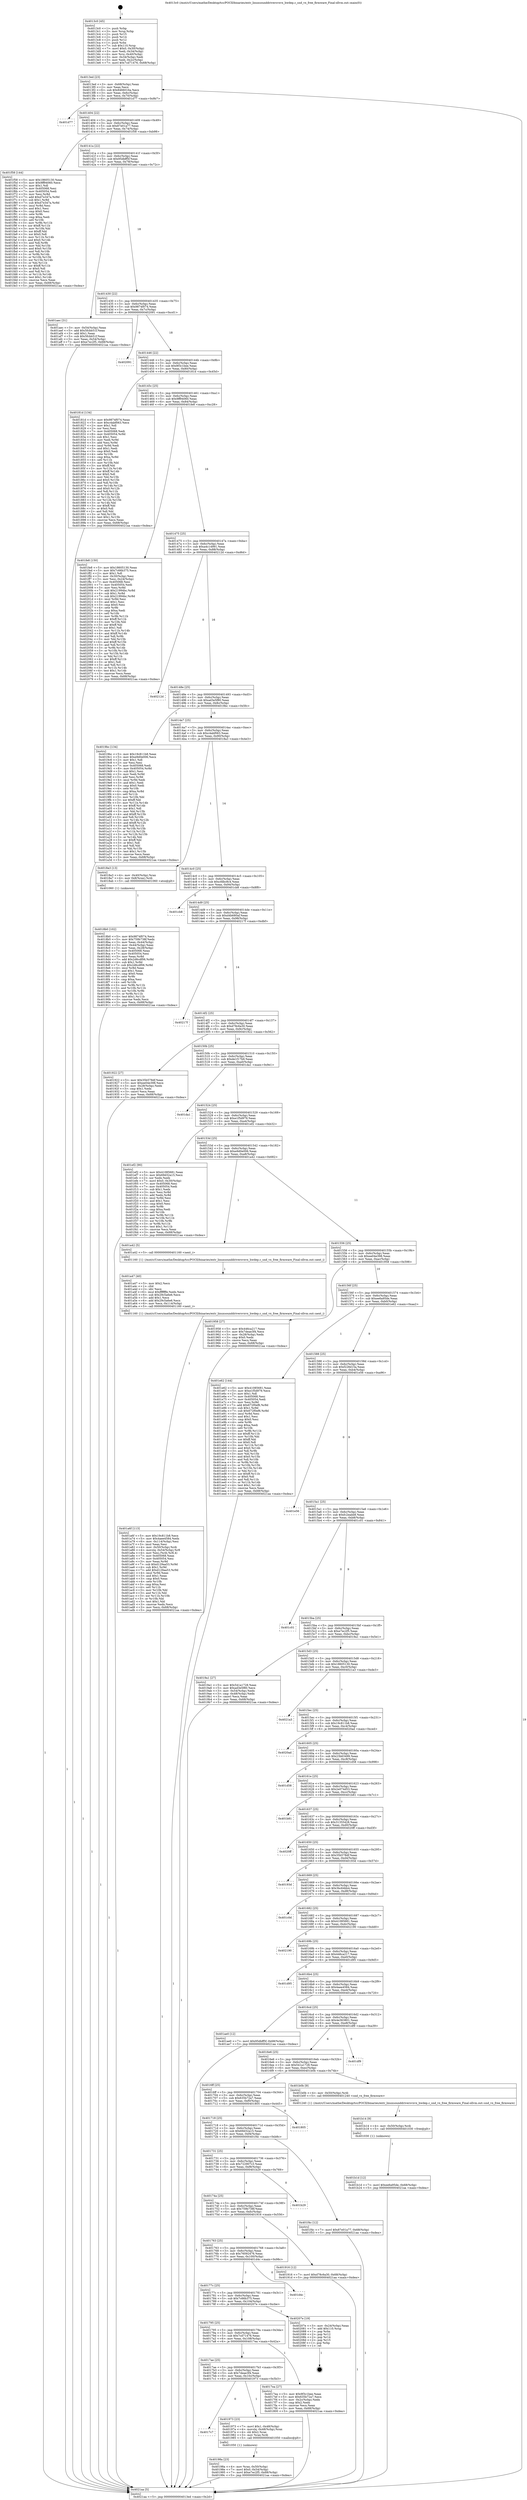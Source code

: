 digraph "0x4013c0" {
  label = "0x4013c0 (/mnt/c/Users/mathe/Desktop/tcc/POCII/binaries/extr_linuxsounddriversvxvx_hwdep.c_snd_vx_free_firmware_Final-ollvm.out::main(0))"
  labelloc = "t"
  node[shape=record]

  Entry [label="",width=0.3,height=0.3,shape=circle,fillcolor=black,style=filled]
  "0x4013ed" [label="{
     0x4013ed [23]\l
     | [instrs]\l
     &nbsp;&nbsp;0x4013ed \<+3\>: mov -0x68(%rbp),%eax\l
     &nbsp;&nbsp;0x4013f0 \<+2\>: mov %eax,%ecx\l
     &nbsp;&nbsp;0x4013f2 \<+6\>: sub $0x8466016a,%ecx\l
     &nbsp;&nbsp;0x4013f8 \<+3\>: mov %eax,-0x6c(%rbp)\l
     &nbsp;&nbsp;0x4013fb \<+3\>: mov %ecx,-0x70(%rbp)\l
     &nbsp;&nbsp;0x4013fe \<+6\>: je 0000000000401d77 \<main+0x9b7\>\l
  }"]
  "0x401d77" [label="{
     0x401d77\l
  }", style=dashed]
  "0x401404" [label="{
     0x401404 [22]\l
     | [instrs]\l
     &nbsp;&nbsp;0x401404 \<+5\>: jmp 0000000000401409 \<main+0x49\>\l
     &nbsp;&nbsp;0x401409 \<+3\>: mov -0x6c(%rbp),%eax\l
     &nbsp;&nbsp;0x40140c \<+5\>: sub $0x87e01a77,%eax\l
     &nbsp;&nbsp;0x401411 \<+3\>: mov %eax,-0x74(%rbp)\l
     &nbsp;&nbsp;0x401414 \<+6\>: je 0000000000401f58 \<main+0xb98\>\l
  }"]
  Exit [label="",width=0.3,height=0.3,shape=circle,fillcolor=black,style=filled,peripheries=2]
  "0x401f58" [label="{
     0x401f58 [144]\l
     | [instrs]\l
     &nbsp;&nbsp;0x401f58 \<+5\>: mov $0x18605130,%eax\l
     &nbsp;&nbsp;0x401f5d \<+5\>: mov $0x9ff94060,%ecx\l
     &nbsp;&nbsp;0x401f62 \<+2\>: mov $0x1,%dl\l
     &nbsp;&nbsp;0x401f64 \<+7\>: mov 0x405068,%esi\l
     &nbsp;&nbsp;0x401f6b \<+7\>: mov 0x405054,%edi\l
     &nbsp;&nbsp;0x401f72 \<+3\>: mov %esi,%r8d\l
     &nbsp;&nbsp;0x401f75 \<+7\>: add $0xd7e347a,%r8d\l
     &nbsp;&nbsp;0x401f7c \<+4\>: sub $0x1,%r8d\l
     &nbsp;&nbsp;0x401f80 \<+7\>: sub $0xd7e347a,%r8d\l
     &nbsp;&nbsp;0x401f87 \<+4\>: imul %r8d,%esi\l
     &nbsp;&nbsp;0x401f8b \<+3\>: and $0x1,%esi\l
     &nbsp;&nbsp;0x401f8e \<+3\>: cmp $0x0,%esi\l
     &nbsp;&nbsp;0x401f91 \<+4\>: sete %r9b\l
     &nbsp;&nbsp;0x401f95 \<+3\>: cmp $0xa,%edi\l
     &nbsp;&nbsp;0x401f98 \<+4\>: setl %r10b\l
     &nbsp;&nbsp;0x401f9c \<+3\>: mov %r9b,%r11b\l
     &nbsp;&nbsp;0x401f9f \<+4\>: xor $0xff,%r11b\l
     &nbsp;&nbsp;0x401fa3 \<+3\>: mov %r10b,%bl\l
     &nbsp;&nbsp;0x401fa6 \<+3\>: xor $0xff,%bl\l
     &nbsp;&nbsp;0x401fa9 \<+3\>: xor $0x0,%dl\l
     &nbsp;&nbsp;0x401fac \<+3\>: mov %r11b,%r14b\l
     &nbsp;&nbsp;0x401faf \<+4\>: and $0x0,%r14b\l
     &nbsp;&nbsp;0x401fb3 \<+3\>: and %dl,%r9b\l
     &nbsp;&nbsp;0x401fb6 \<+3\>: mov %bl,%r15b\l
     &nbsp;&nbsp;0x401fb9 \<+4\>: and $0x0,%r15b\l
     &nbsp;&nbsp;0x401fbd \<+3\>: and %dl,%r10b\l
     &nbsp;&nbsp;0x401fc0 \<+3\>: or %r9b,%r14b\l
     &nbsp;&nbsp;0x401fc3 \<+3\>: or %r10b,%r15b\l
     &nbsp;&nbsp;0x401fc6 \<+3\>: xor %r15b,%r14b\l
     &nbsp;&nbsp;0x401fc9 \<+3\>: or %bl,%r11b\l
     &nbsp;&nbsp;0x401fcc \<+4\>: xor $0xff,%r11b\l
     &nbsp;&nbsp;0x401fd0 \<+3\>: or $0x0,%dl\l
     &nbsp;&nbsp;0x401fd3 \<+3\>: and %dl,%r11b\l
     &nbsp;&nbsp;0x401fd6 \<+3\>: or %r11b,%r14b\l
     &nbsp;&nbsp;0x401fd9 \<+4\>: test $0x1,%r14b\l
     &nbsp;&nbsp;0x401fdd \<+3\>: cmovne %ecx,%eax\l
     &nbsp;&nbsp;0x401fe0 \<+3\>: mov %eax,-0x68(%rbp)\l
     &nbsp;&nbsp;0x401fe3 \<+5\>: jmp 00000000004021aa \<main+0xdea\>\l
  }"]
  "0x40141a" [label="{
     0x40141a [22]\l
     | [instrs]\l
     &nbsp;&nbsp;0x40141a \<+5\>: jmp 000000000040141f \<main+0x5f\>\l
     &nbsp;&nbsp;0x40141f \<+3\>: mov -0x6c(%rbp),%eax\l
     &nbsp;&nbsp;0x401422 \<+5\>: sub $0x95dbff5f,%eax\l
     &nbsp;&nbsp;0x401427 \<+3\>: mov %eax,-0x78(%rbp)\l
     &nbsp;&nbsp;0x40142a \<+6\>: je 0000000000401aec \<main+0x72c\>\l
  }"]
  "0x401b1d" [label="{
     0x401b1d [12]\l
     | [instrs]\l
     &nbsp;&nbsp;0x401b1d \<+7\>: movl $0xee6a95de,-0x68(%rbp)\l
     &nbsp;&nbsp;0x401b24 \<+5\>: jmp 00000000004021aa \<main+0xdea\>\l
  }"]
  "0x401aec" [label="{
     0x401aec [31]\l
     | [instrs]\l
     &nbsp;&nbsp;0x401aec \<+3\>: mov -0x54(%rbp),%eax\l
     &nbsp;&nbsp;0x401aef \<+5\>: add $0x5fcbb51f,%eax\l
     &nbsp;&nbsp;0x401af4 \<+3\>: add $0x1,%eax\l
     &nbsp;&nbsp;0x401af7 \<+5\>: sub $0x5fcbb51f,%eax\l
     &nbsp;&nbsp;0x401afc \<+3\>: mov %eax,-0x54(%rbp)\l
     &nbsp;&nbsp;0x401aff \<+7\>: movl $0xe7ec2f5,-0x68(%rbp)\l
     &nbsp;&nbsp;0x401b06 \<+5\>: jmp 00000000004021aa \<main+0xdea\>\l
  }"]
  "0x401430" [label="{
     0x401430 [22]\l
     | [instrs]\l
     &nbsp;&nbsp;0x401430 \<+5\>: jmp 0000000000401435 \<main+0x75\>\l
     &nbsp;&nbsp;0x401435 \<+3\>: mov -0x6c(%rbp),%eax\l
     &nbsp;&nbsp;0x401438 \<+5\>: sub $0x9874f074,%eax\l
     &nbsp;&nbsp;0x40143d \<+3\>: mov %eax,-0x7c(%rbp)\l
     &nbsp;&nbsp;0x401440 \<+6\>: je 0000000000402091 \<main+0xcd1\>\l
  }"]
  "0x401b14" [label="{
     0x401b14 [9]\l
     | [instrs]\l
     &nbsp;&nbsp;0x401b14 \<+4\>: mov -0x50(%rbp),%rdi\l
     &nbsp;&nbsp;0x401b18 \<+5\>: call 0000000000401030 \<free@plt\>\l
     | [calls]\l
     &nbsp;&nbsp;0x401030 \{1\} (unknown)\l
  }"]
  "0x402091" [label="{
     0x402091\l
  }", style=dashed]
  "0x401446" [label="{
     0x401446 [22]\l
     | [instrs]\l
     &nbsp;&nbsp;0x401446 \<+5\>: jmp 000000000040144b \<main+0x8b\>\l
     &nbsp;&nbsp;0x40144b \<+3\>: mov -0x6c(%rbp),%eax\l
     &nbsp;&nbsp;0x40144e \<+5\>: sub $0x9f3c1bee,%eax\l
     &nbsp;&nbsp;0x401453 \<+3\>: mov %eax,-0x80(%rbp)\l
     &nbsp;&nbsp;0x401456 \<+6\>: je 000000000040181d \<main+0x45d\>\l
  }"]
  "0x401a6f" [label="{
     0x401a6f [113]\l
     | [instrs]\l
     &nbsp;&nbsp;0x401a6f \<+5\>: mov $0x19c811b8,%ecx\l
     &nbsp;&nbsp;0x401a74 \<+5\>: mov $0x4aee4584,%edx\l
     &nbsp;&nbsp;0x401a79 \<+6\>: mov -0x114(%rbp),%esi\l
     &nbsp;&nbsp;0x401a7f \<+3\>: imul %eax,%esi\l
     &nbsp;&nbsp;0x401a82 \<+4\>: mov -0x50(%rbp),%rdi\l
     &nbsp;&nbsp;0x401a86 \<+4\>: movslq -0x54(%rbp),%r8\l
     &nbsp;&nbsp;0x401a8a \<+4\>: mov %esi,(%rdi,%r8,4)\l
     &nbsp;&nbsp;0x401a8e \<+7\>: mov 0x405068,%eax\l
     &nbsp;&nbsp;0x401a95 \<+7\>: mov 0x405054,%esi\l
     &nbsp;&nbsp;0x401a9c \<+3\>: mov %eax,%r9d\l
     &nbsp;&nbsp;0x401a9f \<+7\>: sub $0xd129aa53,%r9d\l
     &nbsp;&nbsp;0x401aa6 \<+4\>: sub $0x1,%r9d\l
     &nbsp;&nbsp;0x401aaa \<+7\>: add $0xd129aa53,%r9d\l
     &nbsp;&nbsp;0x401ab1 \<+4\>: imul %r9d,%eax\l
     &nbsp;&nbsp;0x401ab5 \<+3\>: and $0x1,%eax\l
     &nbsp;&nbsp;0x401ab8 \<+3\>: cmp $0x0,%eax\l
     &nbsp;&nbsp;0x401abb \<+4\>: sete %r10b\l
     &nbsp;&nbsp;0x401abf \<+3\>: cmp $0xa,%esi\l
     &nbsp;&nbsp;0x401ac2 \<+4\>: setl %r11b\l
     &nbsp;&nbsp;0x401ac6 \<+3\>: mov %r10b,%bl\l
     &nbsp;&nbsp;0x401ac9 \<+3\>: and %r11b,%bl\l
     &nbsp;&nbsp;0x401acc \<+3\>: xor %r11b,%r10b\l
     &nbsp;&nbsp;0x401acf \<+3\>: or %r10b,%bl\l
     &nbsp;&nbsp;0x401ad2 \<+3\>: test $0x1,%bl\l
     &nbsp;&nbsp;0x401ad5 \<+3\>: cmovne %edx,%ecx\l
     &nbsp;&nbsp;0x401ad8 \<+3\>: mov %ecx,-0x68(%rbp)\l
     &nbsp;&nbsp;0x401adb \<+5\>: jmp 00000000004021aa \<main+0xdea\>\l
  }"]
  "0x40181d" [label="{
     0x40181d [134]\l
     | [instrs]\l
     &nbsp;&nbsp;0x40181d \<+5\>: mov $0x9874f074,%eax\l
     &nbsp;&nbsp;0x401822 \<+5\>: mov $0xc4abf063,%ecx\l
     &nbsp;&nbsp;0x401827 \<+2\>: mov $0x1,%dl\l
     &nbsp;&nbsp;0x401829 \<+2\>: xor %esi,%esi\l
     &nbsp;&nbsp;0x40182b \<+7\>: mov 0x405068,%edi\l
     &nbsp;&nbsp;0x401832 \<+8\>: mov 0x405054,%r8d\l
     &nbsp;&nbsp;0x40183a \<+3\>: sub $0x1,%esi\l
     &nbsp;&nbsp;0x40183d \<+3\>: mov %edi,%r9d\l
     &nbsp;&nbsp;0x401840 \<+3\>: add %esi,%r9d\l
     &nbsp;&nbsp;0x401843 \<+4\>: imul %r9d,%edi\l
     &nbsp;&nbsp;0x401847 \<+3\>: and $0x1,%edi\l
     &nbsp;&nbsp;0x40184a \<+3\>: cmp $0x0,%edi\l
     &nbsp;&nbsp;0x40184d \<+4\>: sete %r10b\l
     &nbsp;&nbsp;0x401851 \<+4\>: cmp $0xa,%r8d\l
     &nbsp;&nbsp;0x401855 \<+4\>: setl %r11b\l
     &nbsp;&nbsp;0x401859 \<+3\>: mov %r10b,%bl\l
     &nbsp;&nbsp;0x40185c \<+3\>: xor $0xff,%bl\l
     &nbsp;&nbsp;0x40185f \<+3\>: mov %r11b,%r14b\l
     &nbsp;&nbsp;0x401862 \<+4\>: xor $0xff,%r14b\l
     &nbsp;&nbsp;0x401866 \<+3\>: xor $0x0,%dl\l
     &nbsp;&nbsp;0x401869 \<+3\>: mov %bl,%r15b\l
     &nbsp;&nbsp;0x40186c \<+4\>: and $0x0,%r15b\l
     &nbsp;&nbsp;0x401870 \<+3\>: and %dl,%r10b\l
     &nbsp;&nbsp;0x401873 \<+3\>: mov %r14b,%r12b\l
     &nbsp;&nbsp;0x401876 \<+4\>: and $0x0,%r12b\l
     &nbsp;&nbsp;0x40187a \<+3\>: and %dl,%r11b\l
     &nbsp;&nbsp;0x40187d \<+3\>: or %r10b,%r15b\l
     &nbsp;&nbsp;0x401880 \<+3\>: or %r11b,%r12b\l
     &nbsp;&nbsp;0x401883 \<+3\>: xor %r12b,%r15b\l
     &nbsp;&nbsp;0x401886 \<+3\>: or %r14b,%bl\l
     &nbsp;&nbsp;0x401889 \<+3\>: xor $0xff,%bl\l
     &nbsp;&nbsp;0x40188c \<+3\>: or $0x0,%dl\l
     &nbsp;&nbsp;0x40188f \<+2\>: and %dl,%bl\l
     &nbsp;&nbsp;0x401891 \<+3\>: or %bl,%r15b\l
     &nbsp;&nbsp;0x401894 \<+4\>: test $0x1,%r15b\l
     &nbsp;&nbsp;0x401898 \<+3\>: cmovne %ecx,%eax\l
     &nbsp;&nbsp;0x40189b \<+3\>: mov %eax,-0x68(%rbp)\l
     &nbsp;&nbsp;0x40189e \<+5\>: jmp 00000000004021aa \<main+0xdea\>\l
  }"]
  "0x40145c" [label="{
     0x40145c [25]\l
     | [instrs]\l
     &nbsp;&nbsp;0x40145c \<+5\>: jmp 0000000000401461 \<main+0xa1\>\l
     &nbsp;&nbsp;0x401461 \<+3\>: mov -0x6c(%rbp),%eax\l
     &nbsp;&nbsp;0x401464 \<+5\>: sub $0x9ff94060,%eax\l
     &nbsp;&nbsp;0x401469 \<+6\>: mov %eax,-0x84(%rbp)\l
     &nbsp;&nbsp;0x40146f \<+6\>: je 0000000000401fe8 \<main+0xc28\>\l
  }"]
  "0x401a47" [label="{
     0x401a47 [40]\l
     | [instrs]\l
     &nbsp;&nbsp;0x401a47 \<+5\>: mov $0x2,%ecx\l
     &nbsp;&nbsp;0x401a4c \<+1\>: cltd\l
     &nbsp;&nbsp;0x401a4d \<+2\>: idiv %ecx\l
     &nbsp;&nbsp;0x401a4f \<+6\>: imul $0xfffffffe,%edx,%ecx\l
     &nbsp;&nbsp;0x401a55 \<+6\>: sub $0x29c5a6e6,%ecx\l
     &nbsp;&nbsp;0x401a5b \<+3\>: add $0x1,%ecx\l
     &nbsp;&nbsp;0x401a5e \<+6\>: add $0x29c5a6e6,%ecx\l
     &nbsp;&nbsp;0x401a64 \<+6\>: mov %ecx,-0x114(%rbp)\l
     &nbsp;&nbsp;0x401a6a \<+5\>: call 0000000000401160 \<next_i\>\l
     | [calls]\l
     &nbsp;&nbsp;0x401160 \{1\} (/mnt/c/Users/mathe/Desktop/tcc/POCII/binaries/extr_linuxsounddriversvxvx_hwdep.c_snd_vx_free_firmware_Final-ollvm.out::next_i)\l
  }"]
  "0x401fe8" [label="{
     0x401fe8 [150]\l
     | [instrs]\l
     &nbsp;&nbsp;0x401fe8 \<+5\>: mov $0x18605130,%eax\l
     &nbsp;&nbsp;0x401fed \<+5\>: mov $0x7c66b375,%ecx\l
     &nbsp;&nbsp;0x401ff2 \<+2\>: mov $0x1,%dl\l
     &nbsp;&nbsp;0x401ff4 \<+3\>: mov -0x30(%rbp),%esi\l
     &nbsp;&nbsp;0x401ff7 \<+3\>: mov %esi,-0x24(%rbp)\l
     &nbsp;&nbsp;0x401ffa \<+7\>: mov 0x405068,%esi\l
     &nbsp;&nbsp;0x402001 \<+7\>: mov 0x405054,%edi\l
     &nbsp;&nbsp;0x402008 \<+3\>: mov %esi,%r8d\l
     &nbsp;&nbsp;0x40200b \<+7\>: add $0x21994bc,%r8d\l
     &nbsp;&nbsp;0x402012 \<+4\>: sub $0x1,%r8d\l
     &nbsp;&nbsp;0x402016 \<+7\>: sub $0x21994bc,%r8d\l
     &nbsp;&nbsp;0x40201d \<+4\>: imul %r8d,%esi\l
     &nbsp;&nbsp;0x402021 \<+3\>: and $0x1,%esi\l
     &nbsp;&nbsp;0x402024 \<+3\>: cmp $0x0,%esi\l
     &nbsp;&nbsp;0x402027 \<+4\>: sete %r9b\l
     &nbsp;&nbsp;0x40202b \<+3\>: cmp $0xa,%edi\l
     &nbsp;&nbsp;0x40202e \<+4\>: setl %r10b\l
     &nbsp;&nbsp;0x402032 \<+3\>: mov %r9b,%r11b\l
     &nbsp;&nbsp;0x402035 \<+4\>: xor $0xff,%r11b\l
     &nbsp;&nbsp;0x402039 \<+3\>: mov %r10b,%bl\l
     &nbsp;&nbsp;0x40203c \<+3\>: xor $0xff,%bl\l
     &nbsp;&nbsp;0x40203f \<+3\>: xor $0x1,%dl\l
     &nbsp;&nbsp;0x402042 \<+3\>: mov %r11b,%r14b\l
     &nbsp;&nbsp;0x402045 \<+4\>: and $0xff,%r14b\l
     &nbsp;&nbsp;0x402049 \<+3\>: and %dl,%r9b\l
     &nbsp;&nbsp;0x40204c \<+3\>: mov %bl,%r15b\l
     &nbsp;&nbsp;0x40204f \<+4\>: and $0xff,%r15b\l
     &nbsp;&nbsp;0x402053 \<+3\>: and %dl,%r10b\l
     &nbsp;&nbsp;0x402056 \<+3\>: or %r9b,%r14b\l
     &nbsp;&nbsp;0x402059 \<+3\>: or %r10b,%r15b\l
     &nbsp;&nbsp;0x40205c \<+3\>: xor %r15b,%r14b\l
     &nbsp;&nbsp;0x40205f \<+3\>: or %bl,%r11b\l
     &nbsp;&nbsp;0x402062 \<+4\>: xor $0xff,%r11b\l
     &nbsp;&nbsp;0x402066 \<+3\>: or $0x1,%dl\l
     &nbsp;&nbsp;0x402069 \<+3\>: and %dl,%r11b\l
     &nbsp;&nbsp;0x40206c \<+3\>: or %r11b,%r14b\l
     &nbsp;&nbsp;0x40206f \<+4\>: test $0x1,%r14b\l
     &nbsp;&nbsp;0x402073 \<+3\>: cmovne %ecx,%eax\l
     &nbsp;&nbsp;0x402076 \<+3\>: mov %eax,-0x68(%rbp)\l
     &nbsp;&nbsp;0x402079 \<+5\>: jmp 00000000004021aa \<main+0xdea\>\l
  }"]
  "0x401475" [label="{
     0x401475 [25]\l
     | [instrs]\l
     &nbsp;&nbsp;0x401475 \<+5\>: jmp 000000000040147a \<main+0xba\>\l
     &nbsp;&nbsp;0x40147a \<+3\>: mov -0x6c(%rbp),%eax\l
     &nbsp;&nbsp;0x40147d \<+5\>: sub $0xa4c14991,%eax\l
     &nbsp;&nbsp;0x401482 \<+6\>: mov %eax,-0x88(%rbp)\l
     &nbsp;&nbsp;0x401488 \<+6\>: je 000000000040212d \<main+0xd6d\>\l
  }"]
  "0x40198a" [label="{
     0x40198a [23]\l
     | [instrs]\l
     &nbsp;&nbsp;0x40198a \<+4\>: mov %rax,-0x50(%rbp)\l
     &nbsp;&nbsp;0x40198e \<+7\>: movl $0x0,-0x54(%rbp)\l
     &nbsp;&nbsp;0x401995 \<+7\>: movl $0xe7ec2f5,-0x68(%rbp)\l
     &nbsp;&nbsp;0x40199c \<+5\>: jmp 00000000004021aa \<main+0xdea\>\l
  }"]
  "0x40212d" [label="{
     0x40212d\l
  }", style=dashed]
  "0x40148e" [label="{
     0x40148e [25]\l
     | [instrs]\l
     &nbsp;&nbsp;0x40148e \<+5\>: jmp 0000000000401493 \<main+0xd3\>\l
     &nbsp;&nbsp;0x401493 \<+3\>: mov -0x6c(%rbp),%eax\l
     &nbsp;&nbsp;0x401496 \<+5\>: sub $0xad3e5f80,%eax\l
     &nbsp;&nbsp;0x40149b \<+6\>: mov %eax,-0x8c(%rbp)\l
     &nbsp;&nbsp;0x4014a1 \<+6\>: je 00000000004019bc \<main+0x5fc\>\l
  }"]
  "0x4017c7" [label="{
     0x4017c7\l
  }", style=dashed]
  "0x4019bc" [label="{
     0x4019bc [134]\l
     | [instrs]\l
     &nbsp;&nbsp;0x4019bc \<+5\>: mov $0x19c811b8,%eax\l
     &nbsp;&nbsp;0x4019c1 \<+5\>: mov $0xe9d0e006,%ecx\l
     &nbsp;&nbsp;0x4019c6 \<+2\>: mov $0x1,%dl\l
     &nbsp;&nbsp;0x4019c8 \<+2\>: xor %esi,%esi\l
     &nbsp;&nbsp;0x4019ca \<+7\>: mov 0x405068,%edi\l
     &nbsp;&nbsp;0x4019d1 \<+8\>: mov 0x405054,%r8d\l
     &nbsp;&nbsp;0x4019d9 \<+3\>: sub $0x1,%esi\l
     &nbsp;&nbsp;0x4019dc \<+3\>: mov %edi,%r9d\l
     &nbsp;&nbsp;0x4019df \<+3\>: add %esi,%r9d\l
     &nbsp;&nbsp;0x4019e2 \<+4\>: imul %r9d,%edi\l
     &nbsp;&nbsp;0x4019e6 \<+3\>: and $0x1,%edi\l
     &nbsp;&nbsp;0x4019e9 \<+3\>: cmp $0x0,%edi\l
     &nbsp;&nbsp;0x4019ec \<+4\>: sete %r10b\l
     &nbsp;&nbsp;0x4019f0 \<+4\>: cmp $0xa,%r8d\l
     &nbsp;&nbsp;0x4019f4 \<+4\>: setl %r11b\l
     &nbsp;&nbsp;0x4019f8 \<+3\>: mov %r10b,%bl\l
     &nbsp;&nbsp;0x4019fb \<+3\>: xor $0xff,%bl\l
     &nbsp;&nbsp;0x4019fe \<+3\>: mov %r11b,%r14b\l
     &nbsp;&nbsp;0x401a01 \<+4\>: xor $0xff,%r14b\l
     &nbsp;&nbsp;0x401a05 \<+3\>: xor $0x1,%dl\l
     &nbsp;&nbsp;0x401a08 \<+3\>: mov %bl,%r15b\l
     &nbsp;&nbsp;0x401a0b \<+4\>: and $0xff,%r15b\l
     &nbsp;&nbsp;0x401a0f \<+3\>: and %dl,%r10b\l
     &nbsp;&nbsp;0x401a12 \<+3\>: mov %r14b,%r12b\l
     &nbsp;&nbsp;0x401a15 \<+4\>: and $0xff,%r12b\l
     &nbsp;&nbsp;0x401a19 \<+3\>: and %dl,%r11b\l
     &nbsp;&nbsp;0x401a1c \<+3\>: or %r10b,%r15b\l
     &nbsp;&nbsp;0x401a1f \<+3\>: or %r11b,%r12b\l
     &nbsp;&nbsp;0x401a22 \<+3\>: xor %r12b,%r15b\l
     &nbsp;&nbsp;0x401a25 \<+3\>: or %r14b,%bl\l
     &nbsp;&nbsp;0x401a28 \<+3\>: xor $0xff,%bl\l
     &nbsp;&nbsp;0x401a2b \<+3\>: or $0x1,%dl\l
     &nbsp;&nbsp;0x401a2e \<+2\>: and %dl,%bl\l
     &nbsp;&nbsp;0x401a30 \<+3\>: or %bl,%r15b\l
     &nbsp;&nbsp;0x401a33 \<+4\>: test $0x1,%r15b\l
     &nbsp;&nbsp;0x401a37 \<+3\>: cmovne %ecx,%eax\l
     &nbsp;&nbsp;0x401a3a \<+3\>: mov %eax,-0x68(%rbp)\l
     &nbsp;&nbsp;0x401a3d \<+5\>: jmp 00000000004021aa \<main+0xdea\>\l
  }"]
  "0x4014a7" [label="{
     0x4014a7 [25]\l
     | [instrs]\l
     &nbsp;&nbsp;0x4014a7 \<+5\>: jmp 00000000004014ac \<main+0xec\>\l
     &nbsp;&nbsp;0x4014ac \<+3\>: mov -0x6c(%rbp),%eax\l
     &nbsp;&nbsp;0x4014af \<+5\>: sub $0xc4abf063,%eax\l
     &nbsp;&nbsp;0x4014b4 \<+6\>: mov %eax,-0x90(%rbp)\l
     &nbsp;&nbsp;0x4014ba \<+6\>: je 00000000004018a3 \<main+0x4e3\>\l
  }"]
  "0x401973" [label="{
     0x401973 [23]\l
     | [instrs]\l
     &nbsp;&nbsp;0x401973 \<+7\>: movl $0x1,-0x48(%rbp)\l
     &nbsp;&nbsp;0x40197a \<+4\>: movslq -0x48(%rbp),%rax\l
     &nbsp;&nbsp;0x40197e \<+4\>: shl $0x2,%rax\l
     &nbsp;&nbsp;0x401982 \<+3\>: mov %rax,%rdi\l
     &nbsp;&nbsp;0x401985 \<+5\>: call 0000000000401050 \<malloc@plt\>\l
     | [calls]\l
     &nbsp;&nbsp;0x401050 \{1\} (unknown)\l
  }"]
  "0x4018a3" [label="{
     0x4018a3 [13]\l
     | [instrs]\l
     &nbsp;&nbsp;0x4018a3 \<+4\>: mov -0x40(%rbp),%rax\l
     &nbsp;&nbsp;0x4018a7 \<+4\>: mov 0x8(%rax),%rdi\l
     &nbsp;&nbsp;0x4018ab \<+5\>: call 0000000000401060 \<atoi@plt\>\l
     | [calls]\l
     &nbsp;&nbsp;0x401060 \{1\} (unknown)\l
  }"]
  "0x4014c0" [label="{
     0x4014c0 [25]\l
     | [instrs]\l
     &nbsp;&nbsp;0x4014c0 \<+5\>: jmp 00000000004014c5 \<main+0x105\>\l
     &nbsp;&nbsp;0x4014c5 \<+3\>: mov -0x6c(%rbp),%eax\l
     &nbsp;&nbsp;0x4014c8 \<+5\>: sub $0xcfdbc8c4,%eax\l
     &nbsp;&nbsp;0x4014cd \<+6\>: mov %eax,-0x94(%rbp)\l
     &nbsp;&nbsp;0x4014d3 \<+6\>: je 0000000000401cb8 \<main+0x8f8\>\l
  }"]
  "0x4018b0" [label="{
     0x4018b0 [102]\l
     | [instrs]\l
     &nbsp;&nbsp;0x4018b0 \<+5\>: mov $0x9874f074,%ecx\l
     &nbsp;&nbsp;0x4018b5 \<+5\>: mov $0x759b738f,%edx\l
     &nbsp;&nbsp;0x4018ba \<+3\>: mov %eax,-0x44(%rbp)\l
     &nbsp;&nbsp;0x4018bd \<+3\>: mov -0x44(%rbp),%eax\l
     &nbsp;&nbsp;0x4018c0 \<+3\>: mov %eax,-0x28(%rbp)\l
     &nbsp;&nbsp;0x4018c3 \<+7\>: mov 0x405068,%eax\l
     &nbsp;&nbsp;0x4018ca \<+7\>: mov 0x405054,%esi\l
     &nbsp;&nbsp;0x4018d1 \<+3\>: mov %eax,%r8d\l
     &nbsp;&nbsp;0x4018d4 \<+7\>: add $0x2d6cdf06,%r8d\l
     &nbsp;&nbsp;0x4018db \<+4\>: sub $0x1,%r8d\l
     &nbsp;&nbsp;0x4018df \<+7\>: sub $0x2d6cdf06,%r8d\l
     &nbsp;&nbsp;0x4018e6 \<+4\>: imul %r8d,%eax\l
     &nbsp;&nbsp;0x4018ea \<+3\>: and $0x1,%eax\l
     &nbsp;&nbsp;0x4018ed \<+3\>: cmp $0x0,%eax\l
     &nbsp;&nbsp;0x4018f0 \<+4\>: sete %r9b\l
     &nbsp;&nbsp;0x4018f4 \<+3\>: cmp $0xa,%esi\l
     &nbsp;&nbsp;0x4018f7 \<+4\>: setl %r10b\l
     &nbsp;&nbsp;0x4018fb \<+3\>: mov %r9b,%r11b\l
     &nbsp;&nbsp;0x4018fe \<+3\>: and %r10b,%r11b\l
     &nbsp;&nbsp;0x401901 \<+3\>: xor %r10b,%r9b\l
     &nbsp;&nbsp;0x401904 \<+3\>: or %r9b,%r11b\l
     &nbsp;&nbsp;0x401907 \<+4\>: test $0x1,%r11b\l
     &nbsp;&nbsp;0x40190b \<+3\>: cmovne %edx,%ecx\l
     &nbsp;&nbsp;0x40190e \<+3\>: mov %ecx,-0x68(%rbp)\l
     &nbsp;&nbsp;0x401911 \<+5\>: jmp 00000000004021aa \<main+0xdea\>\l
  }"]
  "0x401cb8" [label="{
     0x401cb8\l
  }", style=dashed]
  "0x4014d9" [label="{
     0x4014d9 [25]\l
     | [instrs]\l
     &nbsp;&nbsp;0x4014d9 \<+5\>: jmp 00000000004014de \<main+0x11e\>\l
     &nbsp;&nbsp;0x4014de \<+3\>: mov -0x6c(%rbp),%eax\l
     &nbsp;&nbsp;0x4014e1 \<+5\>: sub $0xd4b680af,%eax\l
     &nbsp;&nbsp;0x4014e6 \<+6\>: mov %eax,-0x98(%rbp)\l
     &nbsp;&nbsp;0x4014ec \<+6\>: je 000000000040217f \<main+0xdbf\>\l
  }"]
  "0x4013c0" [label="{
     0x4013c0 [45]\l
     | [instrs]\l
     &nbsp;&nbsp;0x4013c0 \<+1\>: push %rbp\l
     &nbsp;&nbsp;0x4013c1 \<+3\>: mov %rsp,%rbp\l
     &nbsp;&nbsp;0x4013c4 \<+2\>: push %r15\l
     &nbsp;&nbsp;0x4013c6 \<+2\>: push %r14\l
     &nbsp;&nbsp;0x4013c8 \<+2\>: push %r12\l
     &nbsp;&nbsp;0x4013ca \<+1\>: push %rbx\l
     &nbsp;&nbsp;0x4013cb \<+7\>: sub $0x110,%rsp\l
     &nbsp;&nbsp;0x4013d2 \<+7\>: movl $0x0,-0x30(%rbp)\l
     &nbsp;&nbsp;0x4013d9 \<+3\>: mov %edi,-0x34(%rbp)\l
     &nbsp;&nbsp;0x4013dc \<+4\>: mov %rsi,-0x40(%rbp)\l
     &nbsp;&nbsp;0x4013e0 \<+3\>: mov -0x34(%rbp),%edi\l
     &nbsp;&nbsp;0x4013e3 \<+3\>: mov %edi,-0x2c(%rbp)\l
     &nbsp;&nbsp;0x4013e6 \<+7\>: movl $0x7cd71476,-0x68(%rbp)\l
  }"]
  "0x40217f" [label="{
     0x40217f\l
  }", style=dashed]
  "0x4014f2" [label="{
     0x4014f2 [25]\l
     | [instrs]\l
     &nbsp;&nbsp;0x4014f2 \<+5\>: jmp 00000000004014f7 \<main+0x137\>\l
     &nbsp;&nbsp;0x4014f7 \<+3\>: mov -0x6c(%rbp),%eax\l
     &nbsp;&nbsp;0x4014fa \<+5\>: sub $0xd78c6a30,%eax\l
     &nbsp;&nbsp;0x4014ff \<+6\>: mov %eax,-0x9c(%rbp)\l
     &nbsp;&nbsp;0x401505 \<+6\>: je 0000000000401922 \<main+0x562\>\l
  }"]
  "0x4021aa" [label="{
     0x4021aa [5]\l
     | [instrs]\l
     &nbsp;&nbsp;0x4021aa \<+5\>: jmp 00000000004013ed \<main+0x2d\>\l
  }"]
  "0x401922" [label="{
     0x401922 [27]\l
     | [instrs]\l
     &nbsp;&nbsp;0x401922 \<+5\>: mov $0x35b578df,%eax\l
     &nbsp;&nbsp;0x401927 \<+5\>: mov $0xee04e398,%ecx\l
     &nbsp;&nbsp;0x40192c \<+3\>: mov -0x28(%rbp),%edx\l
     &nbsp;&nbsp;0x40192f \<+3\>: cmp $0x1,%edx\l
     &nbsp;&nbsp;0x401932 \<+3\>: cmovl %ecx,%eax\l
     &nbsp;&nbsp;0x401935 \<+3\>: mov %eax,-0x68(%rbp)\l
     &nbsp;&nbsp;0x401938 \<+5\>: jmp 00000000004021aa \<main+0xdea\>\l
  }"]
  "0x40150b" [label="{
     0x40150b [25]\l
     | [instrs]\l
     &nbsp;&nbsp;0x40150b \<+5\>: jmp 0000000000401510 \<main+0x150\>\l
     &nbsp;&nbsp;0x401510 \<+3\>: mov -0x6c(%rbp),%eax\l
     &nbsp;&nbsp;0x401513 \<+5\>: sub $0xde1f17b9,%eax\l
     &nbsp;&nbsp;0x401518 \<+6\>: mov %eax,-0xa0(%rbp)\l
     &nbsp;&nbsp;0x40151e \<+6\>: je 0000000000401da1 \<main+0x9e1\>\l
  }"]
  "0x4017ae" [label="{
     0x4017ae [25]\l
     | [instrs]\l
     &nbsp;&nbsp;0x4017ae \<+5\>: jmp 00000000004017b3 \<main+0x3f3\>\l
     &nbsp;&nbsp;0x4017b3 \<+3\>: mov -0x6c(%rbp),%eax\l
     &nbsp;&nbsp;0x4017b6 \<+5\>: sub $0x7deae3f4,%eax\l
     &nbsp;&nbsp;0x4017bb \<+6\>: mov %eax,-0x10c(%rbp)\l
     &nbsp;&nbsp;0x4017c1 \<+6\>: je 0000000000401973 \<main+0x5b3\>\l
  }"]
  "0x401da1" [label="{
     0x401da1\l
  }", style=dashed]
  "0x401524" [label="{
     0x401524 [25]\l
     | [instrs]\l
     &nbsp;&nbsp;0x401524 \<+5\>: jmp 0000000000401529 \<main+0x169\>\l
     &nbsp;&nbsp;0x401529 \<+3\>: mov -0x6c(%rbp),%eax\l
     &nbsp;&nbsp;0x40152c \<+5\>: sub $0xe1f5d979,%eax\l
     &nbsp;&nbsp;0x401531 \<+6\>: mov %eax,-0xa4(%rbp)\l
     &nbsp;&nbsp;0x401537 \<+6\>: je 0000000000401ef2 \<main+0xb32\>\l
  }"]
  "0x4017ea" [label="{
     0x4017ea [27]\l
     | [instrs]\l
     &nbsp;&nbsp;0x4017ea \<+5\>: mov $0x9f3c1bee,%eax\l
     &nbsp;&nbsp;0x4017ef \<+5\>: mov $0x635b72a7,%ecx\l
     &nbsp;&nbsp;0x4017f4 \<+3\>: mov -0x2c(%rbp),%edx\l
     &nbsp;&nbsp;0x4017f7 \<+3\>: cmp $0x2,%edx\l
     &nbsp;&nbsp;0x4017fa \<+3\>: cmovne %ecx,%eax\l
     &nbsp;&nbsp;0x4017fd \<+3\>: mov %eax,-0x68(%rbp)\l
     &nbsp;&nbsp;0x401800 \<+5\>: jmp 00000000004021aa \<main+0xdea\>\l
  }"]
  "0x401ef2" [label="{
     0x401ef2 [90]\l
     | [instrs]\l
     &nbsp;&nbsp;0x401ef2 \<+5\>: mov $0x41085681,%eax\l
     &nbsp;&nbsp;0x401ef7 \<+5\>: mov $0x69d32a15,%ecx\l
     &nbsp;&nbsp;0x401efc \<+2\>: xor %edx,%edx\l
     &nbsp;&nbsp;0x401efe \<+7\>: movl $0x0,-0x30(%rbp)\l
     &nbsp;&nbsp;0x401f05 \<+7\>: mov 0x405068,%esi\l
     &nbsp;&nbsp;0x401f0c \<+7\>: mov 0x405054,%edi\l
     &nbsp;&nbsp;0x401f13 \<+3\>: sub $0x1,%edx\l
     &nbsp;&nbsp;0x401f16 \<+3\>: mov %esi,%r8d\l
     &nbsp;&nbsp;0x401f19 \<+3\>: add %edx,%r8d\l
     &nbsp;&nbsp;0x401f1c \<+4\>: imul %r8d,%esi\l
     &nbsp;&nbsp;0x401f20 \<+3\>: and $0x1,%esi\l
     &nbsp;&nbsp;0x401f23 \<+3\>: cmp $0x0,%esi\l
     &nbsp;&nbsp;0x401f26 \<+4\>: sete %r9b\l
     &nbsp;&nbsp;0x401f2a \<+3\>: cmp $0xa,%edi\l
     &nbsp;&nbsp;0x401f2d \<+4\>: setl %r10b\l
     &nbsp;&nbsp;0x401f31 \<+3\>: mov %r9b,%r11b\l
     &nbsp;&nbsp;0x401f34 \<+3\>: and %r10b,%r11b\l
     &nbsp;&nbsp;0x401f37 \<+3\>: xor %r10b,%r9b\l
     &nbsp;&nbsp;0x401f3a \<+3\>: or %r9b,%r11b\l
     &nbsp;&nbsp;0x401f3d \<+4\>: test $0x1,%r11b\l
     &nbsp;&nbsp;0x401f41 \<+3\>: cmovne %ecx,%eax\l
     &nbsp;&nbsp;0x401f44 \<+3\>: mov %eax,-0x68(%rbp)\l
     &nbsp;&nbsp;0x401f47 \<+5\>: jmp 00000000004021aa \<main+0xdea\>\l
  }"]
  "0x40153d" [label="{
     0x40153d [25]\l
     | [instrs]\l
     &nbsp;&nbsp;0x40153d \<+5\>: jmp 0000000000401542 \<main+0x182\>\l
     &nbsp;&nbsp;0x401542 \<+3\>: mov -0x6c(%rbp),%eax\l
     &nbsp;&nbsp;0x401545 \<+5\>: sub $0xe9d0e006,%eax\l
     &nbsp;&nbsp;0x40154a \<+6\>: mov %eax,-0xa8(%rbp)\l
     &nbsp;&nbsp;0x401550 \<+6\>: je 0000000000401a42 \<main+0x682\>\l
  }"]
  "0x401795" [label="{
     0x401795 [25]\l
     | [instrs]\l
     &nbsp;&nbsp;0x401795 \<+5\>: jmp 000000000040179a \<main+0x3da\>\l
     &nbsp;&nbsp;0x40179a \<+3\>: mov -0x6c(%rbp),%eax\l
     &nbsp;&nbsp;0x40179d \<+5\>: sub $0x7cd71476,%eax\l
     &nbsp;&nbsp;0x4017a2 \<+6\>: mov %eax,-0x108(%rbp)\l
     &nbsp;&nbsp;0x4017a8 \<+6\>: je 00000000004017ea \<main+0x42a\>\l
  }"]
  "0x401a42" [label="{
     0x401a42 [5]\l
     | [instrs]\l
     &nbsp;&nbsp;0x401a42 \<+5\>: call 0000000000401160 \<next_i\>\l
     | [calls]\l
     &nbsp;&nbsp;0x401160 \{1\} (/mnt/c/Users/mathe/Desktop/tcc/POCII/binaries/extr_linuxsounddriversvxvx_hwdep.c_snd_vx_free_firmware_Final-ollvm.out::next_i)\l
  }"]
  "0x401556" [label="{
     0x401556 [25]\l
     | [instrs]\l
     &nbsp;&nbsp;0x401556 \<+5\>: jmp 000000000040155b \<main+0x19b\>\l
     &nbsp;&nbsp;0x40155b \<+3\>: mov -0x6c(%rbp),%eax\l
     &nbsp;&nbsp;0x40155e \<+5\>: sub $0xee04e398,%eax\l
     &nbsp;&nbsp;0x401563 \<+6\>: mov %eax,-0xac(%rbp)\l
     &nbsp;&nbsp;0x401569 \<+6\>: je 0000000000401958 \<main+0x598\>\l
  }"]
  "0x40207e" [label="{
     0x40207e [19]\l
     | [instrs]\l
     &nbsp;&nbsp;0x40207e \<+3\>: mov -0x24(%rbp),%eax\l
     &nbsp;&nbsp;0x402081 \<+7\>: add $0x110,%rsp\l
     &nbsp;&nbsp;0x402088 \<+1\>: pop %rbx\l
     &nbsp;&nbsp;0x402089 \<+2\>: pop %r12\l
     &nbsp;&nbsp;0x40208b \<+2\>: pop %r14\l
     &nbsp;&nbsp;0x40208d \<+2\>: pop %r15\l
     &nbsp;&nbsp;0x40208f \<+1\>: pop %rbp\l
     &nbsp;&nbsp;0x402090 \<+1\>: ret\l
  }"]
  "0x401958" [label="{
     0x401958 [27]\l
     | [instrs]\l
     &nbsp;&nbsp;0x401958 \<+5\>: mov $0x446ca217,%eax\l
     &nbsp;&nbsp;0x40195d \<+5\>: mov $0x7deae3f4,%ecx\l
     &nbsp;&nbsp;0x401962 \<+3\>: mov -0x28(%rbp),%edx\l
     &nbsp;&nbsp;0x401965 \<+3\>: cmp $0x0,%edx\l
     &nbsp;&nbsp;0x401968 \<+3\>: cmove %ecx,%eax\l
     &nbsp;&nbsp;0x40196b \<+3\>: mov %eax,-0x68(%rbp)\l
     &nbsp;&nbsp;0x40196e \<+5\>: jmp 00000000004021aa \<main+0xdea\>\l
  }"]
  "0x40156f" [label="{
     0x40156f [25]\l
     | [instrs]\l
     &nbsp;&nbsp;0x40156f \<+5\>: jmp 0000000000401574 \<main+0x1b4\>\l
     &nbsp;&nbsp;0x401574 \<+3\>: mov -0x6c(%rbp),%eax\l
     &nbsp;&nbsp;0x401577 \<+5\>: sub $0xee6a95de,%eax\l
     &nbsp;&nbsp;0x40157c \<+6\>: mov %eax,-0xb0(%rbp)\l
     &nbsp;&nbsp;0x401582 \<+6\>: je 0000000000401e62 \<main+0xaa2\>\l
  }"]
  "0x40177c" [label="{
     0x40177c [25]\l
     | [instrs]\l
     &nbsp;&nbsp;0x40177c \<+5\>: jmp 0000000000401781 \<main+0x3c1\>\l
     &nbsp;&nbsp;0x401781 \<+3\>: mov -0x6c(%rbp),%eax\l
     &nbsp;&nbsp;0x401784 \<+5\>: sub $0x7c66b375,%eax\l
     &nbsp;&nbsp;0x401789 \<+6\>: mov %eax,-0x104(%rbp)\l
     &nbsp;&nbsp;0x40178f \<+6\>: je 000000000040207e \<main+0xcbe\>\l
  }"]
  "0x401e62" [label="{
     0x401e62 [144]\l
     | [instrs]\l
     &nbsp;&nbsp;0x401e62 \<+5\>: mov $0x41085681,%eax\l
     &nbsp;&nbsp;0x401e67 \<+5\>: mov $0xe1f5d979,%ecx\l
     &nbsp;&nbsp;0x401e6c \<+2\>: mov $0x1,%dl\l
     &nbsp;&nbsp;0x401e6e \<+7\>: mov 0x405068,%esi\l
     &nbsp;&nbsp;0x401e75 \<+7\>: mov 0x405054,%edi\l
     &nbsp;&nbsp;0x401e7c \<+3\>: mov %esi,%r8d\l
     &nbsp;&nbsp;0x401e7f \<+7\>: add $0x672f0ef6,%r8d\l
     &nbsp;&nbsp;0x401e86 \<+4\>: sub $0x1,%r8d\l
     &nbsp;&nbsp;0x401e8a \<+7\>: sub $0x672f0ef6,%r8d\l
     &nbsp;&nbsp;0x401e91 \<+4\>: imul %r8d,%esi\l
     &nbsp;&nbsp;0x401e95 \<+3\>: and $0x1,%esi\l
     &nbsp;&nbsp;0x401e98 \<+3\>: cmp $0x0,%esi\l
     &nbsp;&nbsp;0x401e9b \<+4\>: sete %r9b\l
     &nbsp;&nbsp;0x401e9f \<+3\>: cmp $0xa,%edi\l
     &nbsp;&nbsp;0x401ea2 \<+4\>: setl %r10b\l
     &nbsp;&nbsp;0x401ea6 \<+3\>: mov %r9b,%r11b\l
     &nbsp;&nbsp;0x401ea9 \<+4\>: xor $0xff,%r11b\l
     &nbsp;&nbsp;0x401ead \<+3\>: mov %r10b,%bl\l
     &nbsp;&nbsp;0x401eb0 \<+3\>: xor $0xff,%bl\l
     &nbsp;&nbsp;0x401eb3 \<+3\>: xor $0x0,%dl\l
     &nbsp;&nbsp;0x401eb6 \<+3\>: mov %r11b,%r14b\l
     &nbsp;&nbsp;0x401eb9 \<+4\>: and $0x0,%r14b\l
     &nbsp;&nbsp;0x401ebd \<+3\>: and %dl,%r9b\l
     &nbsp;&nbsp;0x401ec0 \<+3\>: mov %bl,%r15b\l
     &nbsp;&nbsp;0x401ec3 \<+4\>: and $0x0,%r15b\l
     &nbsp;&nbsp;0x401ec7 \<+3\>: and %dl,%r10b\l
     &nbsp;&nbsp;0x401eca \<+3\>: or %r9b,%r14b\l
     &nbsp;&nbsp;0x401ecd \<+3\>: or %r10b,%r15b\l
     &nbsp;&nbsp;0x401ed0 \<+3\>: xor %r15b,%r14b\l
     &nbsp;&nbsp;0x401ed3 \<+3\>: or %bl,%r11b\l
     &nbsp;&nbsp;0x401ed6 \<+4\>: xor $0xff,%r11b\l
     &nbsp;&nbsp;0x401eda \<+3\>: or $0x0,%dl\l
     &nbsp;&nbsp;0x401edd \<+3\>: and %dl,%r11b\l
     &nbsp;&nbsp;0x401ee0 \<+3\>: or %r11b,%r14b\l
     &nbsp;&nbsp;0x401ee3 \<+4\>: test $0x1,%r14b\l
     &nbsp;&nbsp;0x401ee7 \<+3\>: cmovne %ecx,%eax\l
     &nbsp;&nbsp;0x401eea \<+3\>: mov %eax,-0x68(%rbp)\l
     &nbsp;&nbsp;0x401eed \<+5\>: jmp 00000000004021aa \<main+0xdea\>\l
  }"]
  "0x401588" [label="{
     0x401588 [25]\l
     | [instrs]\l
     &nbsp;&nbsp;0x401588 \<+5\>: jmp 000000000040158d \<main+0x1cd\>\l
     &nbsp;&nbsp;0x40158d \<+3\>: mov -0x6c(%rbp),%eax\l
     &nbsp;&nbsp;0x401590 \<+5\>: sub $0xf228d15a,%eax\l
     &nbsp;&nbsp;0x401595 \<+6\>: mov %eax,-0xb4(%rbp)\l
     &nbsp;&nbsp;0x40159b \<+6\>: je 0000000000401e56 \<main+0xa96\>\l
  }"]
  "0x401d4c" [label="{
     0x401d4c\l
  }", style=dashed]
  "0x401e56" [label="{
     0x401e56\l
  }", style=dashed]
  "0x4015a1" [label="{
     0x4015a1 [25]\l
     | [instrs]\l
     &nbsp;&nbsp;0x4015a1 \<+5\>: jmp 00000000004015a6 \<main+0x1e6\>\l
     &nbsp;&nbsp;0x4015a6 \<+3\>: mov -0x6c(%rbp),%eax\l
     &nbsp;&nbsp;0x4015a9 \<+5\>: sub $0xfc2eabb8,%eax\l
     &nbsp;&nbsp;0x4015ae \<+6\>: mov %eax,-0xb8(%rbp)\l
     &nbsp;&nbsp;0x4015b4 \<+6\>: je 0000000000401c01 \<main+0x841\>\l
  }"]
  "0x401763" [label="{
     0x401763 [25]\l
     | [instrs]\l
     &nbsp;&nbsp;0x401763 \<+5\>: jmp 0000000000401768 \<main+0x3a8\>\l
     &nbsp;&nbsp;0x401768 \<+3\>: mov -0x6c(%rbp),%eax\l
     &nbsp;&nbsp;0x40176b \<+5\>: sub $0x76092476,%eax\l
     &nbsp;&nbsp;0x401770 \<+6\>: mov %eax,-0x100(%rbp)\l
     &nbsp;&nbsp;0x401776 \<+6\>: je 0000000000401d4c \<main+0x98c\>\l
  }"]
  "0x401c01" [label="{
     0x401c01\l
  }", style=dashed]
  "0x4015ba" [label="{
     0x4015ba [25]\l
     | [instrs]\l
     &nbsp;&nbsp;0x4015ba \<+5\>: jmp 00000000004015bf \<main+0x1ff\>\l
     &nbsp;&nbsp;0x4015bf \<+3\>: mov -0x6c(%rbp),%eax\l
     &nbsp;&nbsp;0x4015c2 \<+5\>: sub $0xe7ec2f5,%eax\l
     &nbsp;&nbsp;0x4015c7 \<+6\>: mov %eax,-0xbc(%rbp)\l
     &nbsp;&nbsp;0x4015cd \<+6\>: je 00000000004019a1 \<main+0x5e1\>\l
  }"]
  "0x401916" [label="{
     0x401916 [12]\l
     | [instrs]\l
     &nbsp;&nbsp;0x401916 \<+7\>: movl $0xd78c6a30,-0x68(%rbp)\l
     &nbsp;&nbsp;0x40191d \<+5\>: jmp 00000000004021aa \<main+0xdea\>\l
  }"]
  "0x4019a1" [label="{
     0x4019a1 [27]\l
     | [instrs]\l
     &nbsp;&nbsp;0x4019a1 \<+5\>: mov $0x541a1728,%eax\l
     &nbsp;&nbsp;0x4019a6 \<+5\>: mov $0xad3e5f80,%ecx\l
     &nbsp;&nbsp;0x4019ab \<+3\>: mov -0x54(%rbp),%edx\l
     &nbsp;&nbsp;0x4019ae \<+3\>: cmp -0x48(%rbp),%edx\l
     &nbsp;&nbsp;0x4019b1 \<+3\>: cmovl %ecx,%eax\l
     &nbsp;&nbsp;0x4019b4 \<+3\>: mov %eax,-0x68(%rbp)\l
     &nbsp;&nbsp;0x4019b7 \<+5\>: jmp 00000000004021aa \<main+0xdea\>\l
  }"]
  "0x4015d3" [label="{
     0x4015d3 [25]\l
     | [instrs]\l
     &nbsp;&nbsp;0x4015d3 \<+5\>: jmp 00000000004015d8 \<main+0x218\>\l
     &nbsp;&nbsp;0x4015d8 \<+3\>: mov -0x6c(%rbp),%eax\l
     &nbsp;&nbsp;0x4015db \<+5\>: sub $0x18605130,%eax\l
     &nbsp;&nbsp;0x4015e0 \<+6\>: mov %eax,-0xc0(%rbp)\l
     &nbsp;&nbsp;0x4015e6 \<+6\>: je 00000000004021a3 \<main+0xde3\>\l
  }"]
  "0x40174a" [label="{
     0x40174a [25]\l
     | [instrs]\l
     &nbsp;&nbsp;0x40174a \<+5\>: jmp 000000000040174f \<main+0x38f\>\l
     &nbsp;&nbsp;0x40174f \<+3\>: mov -0x6c(%rbp),%eax\l
     &nbsp;&nbsp;0x401752 \<+5\>: sub $0x759b738f,%eax\l
     &nbsp;&nbsp;0x401757 \<+6\>: mov %eax,-0xfc(%rbp)\l
     &nbsp;&nbsp;0x40175d \<+6\>: je 0000000000401916 \<main+0x556\>\l
  }"]
  "0x4021a3" [label="{
     0x4021a3\l
  }", style=dashed]
  "0x4015ec" [label="{
     0x4015ec [25]\l
     | [instrs]\l
     &nbsp;&nbsp;0x4015ec \<+5\>: jmp 00000000004015f1 \<main+0x231\>\l
     &nbsp;&nbsp;0x4015f1 \<+3\>: mov -0x6c(%rbp),%eax\l
     &nbsp;&nbsp;0x4015f4 \<+5\>: sub $0x19c811b8,%eax\l
     &nbsp;&nbsp;0x4015f9 \<+6\>: mov %eax,-0xc4(%rbp)\l
     &nbsp;&nbsp;0x4015ff \<+6\>: je 00000000004020ad \<main+0xced\>\l
  }"]
  "0x401b29" [label="{
     0x401b29\l
  }", style=dashed]
  "0x4020ad" [label="{
     0x4020ad\l
  }", style=dashed]
  "0x401605" [label="{
     0x401605 [25]\l
     | [instrs]\l
     &nbsp;&nbsp;0x401605 \<+5\>: jmp 000000000040160a \<main+0x24a\>\l
     &nbsp;&nbsp;0x40160a \<+3\>: mov -0x6c(%rbp),%eax\l
     &nbsp;&nbsp;0x40160d \<+5\>: sub $0x23b63499,%eax\l
     &nbsp;&nbsp;0x401612 \<+6\>: mov %eax,-0xc8(%rbp)\l
     &nbsp;&nbsp;0x401618 \<+6\>: je 0000000000401d58 \<main+0x998\>\l
  }"]
  "0x401731" [label="{
     0x401731 [25]\l
     | [instrs]\l
     &nbsp;&nbsp;0x401731 \<+5\>: jmp 0000000000401736 \<main+0x376\>\l
     &nbsp;&nbsp;0x401736 \<+3\>: mov -0x6c(%rbp),%eax\l
     &nbsp;&nbsp;0x401739 \<+5\>: sub $0x722907c3,%eax\l
     &nbsp;&nbsp;0x40173e \<+6\>: mov %eax,-0xf8(%rbp)\l
     &nbsp;&nbsp;0x401744 \<+6\>: je 0000000000401b29 \<main+0x769\>\l
  }"]
  "0x401d58" [label="{
     0x401d58\l
  }", style=dashed]
  "0x40161e" [label="{
     0x40161e [25]\l
     | [instrs]\l
     &nbsp;&nbsp;0x40161e \<+5\>: jmp 0000000000401623 \<main+0x263\>\l
     &nbsp;&nbsp;0x401623 \<+3\>: mov -0x6c(%rbp),%eax\l
     &nbsp;&nbsp;0x401626 \<+5\>: sub $0x2e074d53,%eax\l
     &nbsp;&nbsp;0x40162b \<+6\>: mov %eax,-0xcc(%rbp)\l
     &nbsp;&nbsp;0x401631 \<+6\>: je 0000000000401b81 \<main+0x7c1\>\l
  }"]
  "0x401f4c" [label="{
     0x401f4c [12]\l
     | [instrs]\l
     &nbsp;&nbsp;0x401f4c \<+7\>: movl $0x87e01a77,-0x68(%rbp)\l
     &nbsp;&nbsp;0x401f53 \<+5\>: jmp 00000000004021aa \<main+0xdea\>\l
  }"]
  "0x401b81" [label="{
     0x401b81\l
  }", style=dashed]
  "0x401637" [label="{
     0x401637 [25]\l
     | [instrs]\l
     &nbsp;&nbsp;0x401637 \<+5\>: jmp 000000000040163c \<main+0x27c\>\l
     &nbsp;&nbsp;0x40163c \<+3\>: mov -0x6c(%rbp),%eax\l
     &nbsp;&nbsp;0x40163f \<+5\>: sub $0x31355428,%eax\l
     &nbsp;&nbsp;0x401644 \<+6\>: mov %eax,-0xd0(%rbp)\l
     &nbsp;&nbsp;0x40164a \<+6\>: je 00000000004020ff \<main+0xd3f\>\l
  }"]
  "0x401718" [label="{
     0x401718 [25]\l
     | [instrs]\l
     &nbsp;&nbsp;0x401718 \<+5\>: jmp 000000000040171d \<main+0x35d\>\l
     &nbsp;&nbsp;0x40171d \<+3\>: mov -0x6c(%rbp),%eax\l
     &nbsp;&nbsp;0x401720 \<+5\>: sub $0x69d32a15,%eax\l
     &nbsp;&nbsp;0x401725 \<+6\>: mov %eax,-0xf4(%rbp)\l
     &nbsp;&nbsp;0x40172b \<+6\>: je 0000000000401f4c \<main+0xb8c\>\l
  }"]
  "0x4020ff" [label="{
     0x4020ff\l
  }", style=dashed]
  "0x401650" [label="{
     0x401650 [25]\l
     | [instrs]\l
     &nbsp;&nbsp;0x401650 \<+5\>: jmp 0000000000401655 \<main+0x295\>\l
     &nbsp;&nbsp;0x401655 \<+3\>: mov -0x6c(%rbp),%eax\l
     &nbsp;&nbsp;0x401658 \<+5\>: sub $0x35b578df,%eax\l
     &nbsp;&nbsp;0x40165d \<+6\>: mov %eax,-0xd4(%rbp)\l
     &nbsp;&nbsp;0x401663 \<+6\>: je 000000000040193d \<main+0x57d\>\l
  }"]
  "0x401805" [label="{
     0x401805\l
  }", style=dashed]
  "0x40193d" [label="{
     0x40193d\l
  }", style=dashed]
  "0x401669" [label="{
     0x401669 [25]\l
     | [instrs]\l
     &nbsp;&nbsp;0x401669 \<+5\>: jmp 000000000040166e \<main+0x2ae\>\l
     &nbsp;&nbsp;0x40166e \<+3\>: mov -0x6c(%rbp),%eax\l
     &nbsp;&nbsp;0x401671 \<+5\>: sub $0x3bc64bb4,%eax\l
     &nbsp;&nbsp;0x401676 \<+6\>: mov %eax,-0xd8(%rbp)\l
     &nbsp;&nbsp;0x40167c \<+6\>: je 0000000000401c0d \<main+0x84d\>\l
  }"]
  "0x4016ff" [label="{
     0x4016ff [25]\l
     | [instrs]\l
     &nbsp;&nbsp;0x4016ff \<+5\>: jmp 0000000000401704 \<main+0x344\>\l
     &nbsp;&nbsp;0x401704 \<+3\>: mov -0x6c(%rbp),%eax\l
     &nbsp;&nbsp;0x401707 \<+5\>: sub $0x635b72a7,%eax\l
     &nbsp;&nbsp;0x40170c \<+6\>: mov %eax,-0xf0(%rbp)\l
     &nbsp;&nbsp;0x401712 \<+6\>: je 0000000000401805 \<main+0x445\>\l
  }"]
  "0x401c0d" [label="{
     0x401c0d\l
  }", style=dashed]
  "0x401682" [label="{
     0x401682 [25]\l
     | [instrs]\l
     &nbsp;&nbsp;0x401682 \<+5\>: jmp 0000000000401687 \<main+0x2c7\>\l
     &nbsp;&nbsp;0x401687 \<+3\>: mov -0x6c(%rbp),%eax\l
     &nbsp;&nbsp;0x40168a \<+5\>: sub $0x41085681,%eax\l
     &nbsp;&nbsp;0x40168f \<+6\>: mov %eax,-0xdc(%rbp)\l
     &nbsp;&nbsp;0x401695 \<+6\>: je 0000000000402190 \<main+0xdd0\>\l
  }"]
  "0x401b0b" [label="{
     0x401b0b [9]\l
     | [instrs]\l
     &nbsp;&nbsp;0x401b0b \<+4\>: mov -0x50(%rbp),%rdi\l
     &nbsp;&nbsp;0x401b0f \<+5\>: call 0000000000401240 \<snd_vx_free_firmware\>\l
     | [calls]\l
     &nbsp;&nbsp;0x401240 \{1\} (/mnt/c/Users/mathe/Desktop/tcc/POCII/binaries/extr_linuxsounddriversvxvx_hwdep.c_snd_vx_free_firmware_Final-ollvm.out::snd_vx_free_firmware)\l
  }"]
  "0x402190" [label="{
     0x402190\l
  }", style=dashed]
  "0x40169b" [label="{
     0x40169b [25]\l
     | [instrs]\l
     &nbsp;&nbsp;0x40169b \<+5\>: jmp 00000000004016a0 \<main+0x2e0\>\l
     &nbsp;&nbsp;0x4016a0 \<+3\>: mov -0x6c(%rbp),%eax\l
     &nbsp;&nbsp;0x4016a3 \<+5\>: sub $0x446ca217,%eax\l
     &nbsp;&nbsp;0x4016a8 \<+6\>: mov %eax,-0xe0(%rbp)\l
     &nbsp;&nbsp;0x4016ae \<+6\>: je 0000000000401d95 \<main+0x9d5\>\l
  }"]
  "0x4016e6" [label="{
     0x4016e6 [25]\l
     | [instrs]\l
     &nbsp;&nbsp;0x4016e6 \<+5\>: jmp 00000000004016eb \<main+0x32b\>\l
     &nbsp;&nbsp;0x4016eb \<+3\>: mov -0x6c(%rbp),%eax\l
     &nbsp;&nbsp;0x4016ee \<+5\>: sub $0x541a1728,%eax\l
     &nbsp;&nbsp;0x4016f3 \<+6\>: mov %eax,-0xec(%rbp)\l
     &nbsp;&nbsp;0x4016f9 \<+6\>: je 0000000000401b0b \<main+0x74b\>\l
  }"]
  "0x401d95" [label="{
     0x401d95\l
  }", style=dashed]
  "0x4016b4" [label="{
     0x4016b4 [25]\l
     | [instrs]\l
     &nbsp;&nbsp;0x4016b4 \<+5\>: jmp 00000000004016b9 \<main+0x2f9\>\l
     &nbsp;&nbsp;0x4016b9 \<+3\>: mov -0x6c(%rbp),%eax\l
     &nbsp;&nbsp;0x4016bc \<+5\>: sub $0x4aee4584,%eax\l
     &nbsp;&nbsp;0x4016c1 \<+6\>: mov %eax,-0xe4(%rbp)\l
     &nbsp;&nbsp;0x4016c7 \<+6\>: je 0000000000401ae0 \<main+0x720\>\l
  }"]
  "0x401df9" [label="{
     0x401df9\l
  }", style=dashed]
  "0x401ae0" [label="{
     0x401ae0 [12]\l
     | [instrs]\l
     &nbsp;&nbsp;0x401ae0 \<+7\>: movl $0x95dbff5f,-0x68(%rbp)\l
     &nbsp;&nbsp;0x401ae7 \<+5\>: jmp 00000000004021aa \<main+0xdea\>\l
  }"]
  "0x4016cd" [label="{
     0x4016cd [25]\l
     | [instrs]\l
     &nbsp;&nbsp;0x4016cd \<+5\>: jmp 00000000004016d2 \<main+0x312\>\l
     &nbsp;&nbsp;0x4016d2 \<+3\>: mov -0x6c(%rbp),%eax\l
     &nbsp;&nbsp;0x4016d5 \<+5\>: sub $0x4e363801,%eax\l
     &nbsp;&nbsp;0x4016da \<+6\>: mov %eax,-0xe8(%rbp)\l
     &nbsp;&nbsp;0x4016e0 \<+6\>: je 0000000000401df9 \<main+0xa39\>\l
  }"]
  Entry -> "0x4013c0" [label=" 1"]
  "0x4013ed" -> "0x401d77" [label=" 0"]
  "0x4013ed" -> "0x401404" [label=" 20"]
  "0x40207e" -> Exit [label=" 1"]
  "0x401404" -> "0x401f58" [label=" 1"]
  "0x401404" -> "0x40141a" [label=" 19"]
  "0x401fe8" -> "0x4021aa" [label=" 1"]
  "0x40141a" -> "0x401aec" [label=" 1"]
  "0x40141a" -> "0x401430" [label=" 18"]
  "0x401f58" -> "0x4021aa" [label=" 1"]
  "0x401430" -> "0x402091" [label=" 0"]
  "0x401430" -> "0x401446" [label=" 18"]
  "0x401f4c" -> "0x4021aa" [label=" 1"]
  "0x401446" -> "0x40181d" [label=" 1"]
  "0x401446" -> "0x40145c" [label=" 17"]
  "0x401ef2" -> "0x4021aa" [label=" 1"]
  "0x40145c" -> "0x401fe8" [label=" 1"]
  "0x40145c" -> "0x401475" [label=" 16"]
  "0x401e62" -> "0x4021aa" [label=" 1"]
  "0x401475" -> "0x40212d" [label=" 0"]
  "0x401475" -> "0x40148e" [label=" 16"]
  "0x401b1d" -> "0x4021aa" [label=" 1"]
  "0x40148e" -> "0x4019bc" [label=" 1"]
  "0x40148e" -> "0x4014a7" [label=" 15"]
  "0x401b14" -> "0x401b1d" [label=" 1"]
  "0x4014a7" -> "0x4018a3" [label=" 1"]
  "0x4014a7" -> "0x4014c0" [label=" 14"]
  "0x401b0b" -> "0x401b14" [label=" 1"]
  "0x4014c0" -> "0x401cb8" [label=" 0"]
  "0x4014c0" -> "0x4014d9" [label=" 14"]
  "0x401ae0" -> "0x4021aa" [label=" 1"]
  "0x4014d9" -> "0x40217f" [label=" 0"]
  "0x4014d9" -> "0x4014f2" [label=" 14"]
  "0x401a6f" -> "0x4021aa" [label=" 1"]
  "0x4014f2" -> "0x401922" [label=" 1"]
  "0x4014f2" -> "0x40150b" [label=" 13"]
  "0x401a47" -> "0x401a6f" [label=" 1"]
  "0x40150b" -> "0x401da1" [label=" 0"]
  "0x40150b" -> "0x401524" [label=" 13"]
  "0x401a42" -> "0x401a47" [label=" 1"]
  "0x401524" -> "0x401ef2" [label=" 1"]
  "0x401524" -> "0x40153d" [label=" 12"]
  "0x4019bc" -> "0x4021aa" [label=" 1"]
  "0x40153d" -> "0x401a42" [label=" 1"]
  "0x40153d" -> "0x401556" [label=" 11"]
  "0x40198a" -> "0x4021aa" [label=" 1"]
  "0x401556" -> "0x401958" [label=" 1"]
  "0x401556" -> "0x40156f" [label=" 10"]
  "0x401973" -> "0x40198a" [label=" 1"]
  "0x40156f" -> "0x401e62" [label=" 1"]
  "0x40156f" -> "0x401588" [label=" 9"]
  "0x4017ae" -> "0x401973" [label=" 1"]
  "0x401588" -> "0x401e56" [label=" 0"]
  "0x401588" -> "0x4015a1" [label=" 9"]
  "0x401aec" -> "0x4021aa" [label=" 1"]
  "0x4015a1" -> "0x401c01" [label=" 0"]
  "0x4015a1" -> "0x4015ba" [label=" 9"]
  "0x401922" -> "0x4021aa" [label=" 1"]
  "0x4015ba" -> "0x4019a1" [label=" 2"]
  "0x4015ba" -> "0x4015d3" [label=" 7"]
  "0x401916" -> "0x4021aa" [label=" 1"]
  "0x4015d3" -> "0x4021a3" [label=" 0"]
  "0x4015d3" -> "0x4015ec" [label=" 7"]
  "0x4018a3" -> "0x4018b0" [label=" 1"]
  "0x4015ec" -> "0x4020ad" [label=" 0"]
  "0x4015ec" -> "0x401605" [label=" 7"]
  "0x40181d" -> "0x4021aa" [label=" 1"]
  "0x401605" -> "0x401d58" [label=" 0"]
  "0x401605" -> "0x40161e" [label=" 7"]
  "0x4013c0" -> "0x4013ed" [label=" 1"]
  "0x40161e" -> "0x401b81" [label=" 0"]
  "0x40161e" -> "0x401637" [label=" 7"]
  "0x4017ea" -> "0x4021aa" [label=" 1"]
  "0x401637" -> "0x4020ff" [label=" 0"]
  "0x401637" -> "0x401650" [label=" 7"]
  "0x401795" -> "0x4017ea" [label=" 1"]
  "0x401650" -> "0x40193d" [label=" 0"]
  "0x401650" -> "0x401669" [label=" 7"]
  "0x4019a1" -> "0x4021aa" [label=" 2"]
  "0x401669" -> "0x401c0d" [label=" 0"]
  "0x401669" -> "0x401682" [label=" 7"]
  "0x40177c" -> "0x40207e" [label=" 1"]
  "0x401682" -> "0x402190" [label=" 0"]
  "0x401682" -> "0x40169b" [label=" 7"]
  "0x4017ae" -> "0x4017c7" [label=" 0"]
  "0x40169b" -> "0x401d95" [label=" 0"]
  "0x40169b" -> "0x4016b4" [label=" 7"]
  "0x401763" -> "0x401d4c" [label=" 0"]
  "0x4016b4" -> "0x401ae0" [label=" 1"]
  "0x4016b4" -> "0x4016cd" [label=" 6"]
  "0x401958" -> "0x4021aa" [label=" 1"]
  "0x4016cd" -> "0x401df9" [label=" 0"]
  "0x4016cd" -> "0x4016e6" [label=" 6"]
  "0x401763" -> "0x40177c" [label=" 3"]
  "0x4016e6" -> "0x401b0b" [label=" 1"]
  "0x4016e6" -> "0x4016ff" [label=" 5"]
  "0x40177c" -> "0x401795" [label=" 2"]
  "0x4016ff" -> "0x401805" [label=" 0"]
  "0x4016ff" -> "0x401718" [label=" 5"]
  "0x401795" -> "0x4017ae" [label=" 1"]
  "0x401718" -> "0x401f4c" [label=" 1"]
  "0x401718" -> "0x401731" [label=" 4"]
  "0x4021aa" -> "0x4013ed" [label=" 19"]
  "0x401731" -> "0x401b29" [label=" 0"]
  "0x401731" -> "0x40174a" [label=" 4"]
  "0x4018b0" -> "0x4021aa" [label=" 1"]
  "0x40174a" -> "0x401916" [label=" 1"]
  "0x40174a" -> "0x401763" [label=" 3"]
}
